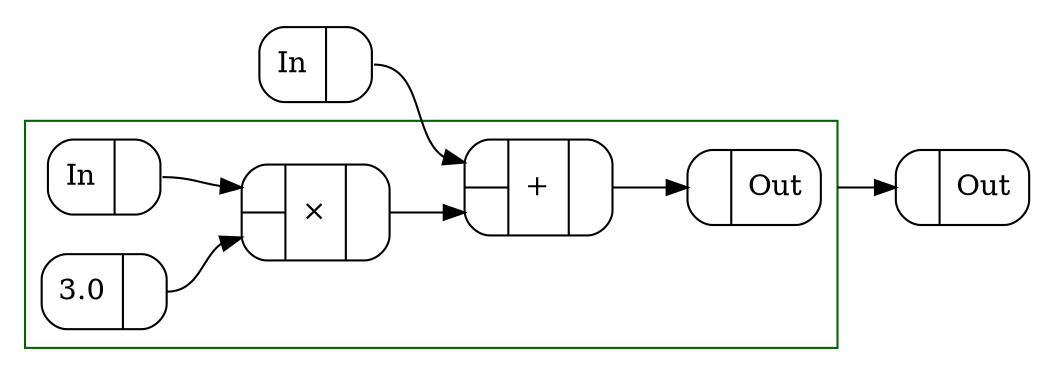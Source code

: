 digraph xp3y_curried {
  margin=0
  compound=true
  rankdir=LR
  node [shape=Mrecord]
  edge [fontsize=8,fontcolor=indigo]
  bgcolor=transparent
  nslimit=20
  subgraph cluster0 { label=""; color=white ; c0 [label="{In|{<Out0>}}"] }
  subgraph cluster7 { label=""; color=white ; c7 [label="{{<In0>}|Out}"] }
  subgraph cluster_6 {
    margin=8
    fontsize=20
    labeljust=r
    color=DarkGreen
    subgraph clouster3 { label=""; color=white ; c3 [label="{{<In0>|<In1>}|\×|{<Out0>}}"] }
    subgraph clouster4 { label=""; color=white ; c4 [label="{{<In0>|<In1>}|+|{<Out0>}}"] }
    subgraph clouster2 { label=""; color=white ; c2 [label="{3.0|{<Out0>}}"] }
    subgraph clouster1 { label=""; color=white ; c1 [label="{In|{<Out0>}}"] }
    subgraph clouster5 { label=""; color=white ; c5 [label="{{<In0>}|Out}"] }
    c1:Out0 -> c3:In0
    c2:Out0 -> c3:In1
    c0:Out0 -> c4:In0
    c3:Out0 -> c4:In1
    c4:Out0 -> c5:In0
  }
  c5 -> c7:In0 [ltail=cluster_6,llabel="Double → Double"]
}
